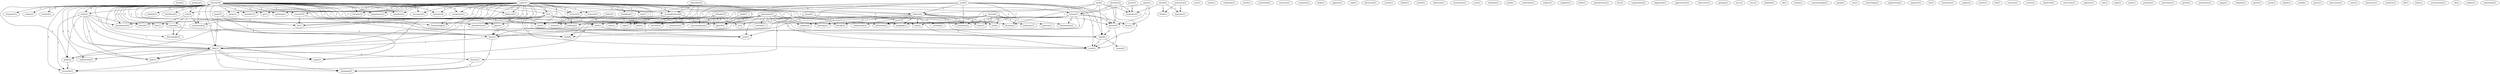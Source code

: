 digraph G {
  detail [ label="detail(1)" ];
  problem [ label="problem(1)" ];
  church [ label="church(18)" ];
  abolish [ label="abolish(1)" ];
  interfered [ label="interfered(1)" ];
  importance [ label="importance(1)" ];
  role [ label="role(3)" ];
  steadfast [ label="steadfast(1)" ];
  response [ label="response(1)" ];
  believe [ label="believe(2)" ];
  movement [ label="movement(2)" ];
  isolate [ label="isolate(1)" ];
  know [ label="know(1)" ];
  wanted [ label="wanted(1)" ];
  mandate [ label="mandate(1)" ];
  go [ label="go(1)" ];
  fare [ label="fare(1)" ];
  started [ label="started(2)" ];
  st [ label="st(3)" ];
  exile [ label="exile(2)" ];
  didn [ label="didn(1)" ];
  refusal [ label="refusal(1)" ];
  point [ label="point(2)" ];
  punishment [ label="punishment(1)" ];
  anything [ label="anything(1)" ];
  head [ label="head(1)" ];
  understood [ label="understood(1)" ];
  believed [ label="believed(1)" ];
  became [ label="became(1)" ];
  make [ label="make(1)" ];
  nothing [ label="nothing(2)" ];
  held [ label="held(1)" ];
  successor [ label="successor(1)" ];
  mile [ label="mile(1)" ];
  member [ label="member(2)" ];
  played [ label="played(1)" ];
  terminology [ label="terminology(2)" ];
  plays [ label="plays(1)" ];
  monophysitism [ label="monophysitism(8)" ];
  intermingle [ label="intermingle(1)" ];
  faith [ label="faith(6)" ];
  century [ label="century(2)" ];
  way [ label="way(1)" ];
  year [ label="year(1)" ];
  reconcile [ label="reconcile(1)" ];
  conspiracy [ label="conspiracy(1)" ];
  council [ label="council(10)" ];
  interference [ label="interference(1)" ];
  time [ label="time(2)" ];
  didn [ label="didn(1)" ];
  th [ label="th(1)" ];
  cmu [ label="cmu(1)" ];
  claim [ label="claim(1)" ];
  confusion [ label="confusion(1)" ];
  email [ label="email(1)" ];
  reiterated [ label="reiterated(1)" ];
  agree [ label="agree(1)" ];
  human [ label="human(1)" ];
  nature [ label="nature(5)" ];
  form [ label="form(1)" ];
  doctrine [ label="doctrine(2)" ];
  maintains [ label="maintains(1)" ];
  research [ label="research(1)" ];
  coptic [ label="coptic(1)" ];
  moment [ label="moment(1)" ];
  declaration [ label="declaration(2)" ];
  alteration [ label="alteration(1)" ];
  end [ label="end(2)" ];
  twinkling [ label="twinkling(1)" ];
  liturgy [ label="liturgy(2)" ];
  mingling [ label="mingling(1)" ];
  eye [ label="eye(1)" ];
  comment [ label="comment(1)" ];
  body [ label="body(1)" ];
  appears [ label="appears(1)" ];
  copt [ label="copt(1)" ];
  cyril [ label="cyril(2)" ];
  divinity [ label="divinity(2)" ];
  humanity [ label="humanity(2)" ];
  called [ label="called(1)" ];
  word [ label="word(1)" ];
  discussed [ label="discussed(1)" ];
  lord [ label="lord(2)" ];
  meant [ label="meant(1)" ];
  follow [ label="follow(1)" ];
  stated [ label="stated(1)" ];
  shenouda [ label="shenouda(1)" ];
  elaboration [ label="elaboration(1)" ];
  newsletter [ label="newsletter(1)" ];
  saw [ label="saw(1)" ];
  tradition [ label="tradition(1)" ];
  mark [ label="mark(1)" ];
  moderator [ label="moderator(1)" ];
  subject [ label="subject(1)" ];
  article [ label="article(2)" ];
  authority [ label="authority(1)" ];
  edu [ label="edu(4)" ];
  theology [ label="theology(1)" ];
  issue [ label="issue(1)" ];
  geneva [ label="geneva(1)" ];
  empire [ label="empire(2)" ];
  explains [ label="explains(1)" ];
  orthodox [ label="orthodox(5)" ];
  re [ label="re(1)" ];
  statement [ label="statement(1)" ];
  heresey [ label="heresey(1)" ];
  misconception [ label="misconception(1)" ];
  note [ label="note(1)" ];
  sign [ label="sign(1)" ];
  hello [ label="hello(1)" ];
  presbyterian [ label="presbyterian(1)" ];
  fact [ label="fact(1)" ];
  compromise [ label="compromise(2)" ];
  happened [ label="happened(1)" ];
  appreciation [ label="appreciation(1)" ];
  christ [ label="christ(2)" ];
  question [ label="question(1)" ];
  think [ label="think(1)" ];
  dioscurus [ label="dioscurus(1)" ];
  apology [ label="apology(1)" ];
  aacc [ label="aacc(1)" ];
  wisc [ label="wisc(1)" ];
  adopted [ label="adopted(1)" ];
  ad [ label="ad(1)" ];
  heresy [ label="heresy(1)" ];
  language [ label="language(2)" ];
  roman [ label="roman(1)" ];
  constantinople [ label="constantinople(1)" ];
  ayoub [ label="ayoub(3)" ];
  erctitan [ label="erctitan(1)" ];
  speak [ label="speak(1)" ];
  son [ label="son(1)" ];
  christology [ label="christology(1)" ];
  engineering [ label="engineering(1)" ];
  emperor [ label="emperor(1)" ];
  bit [ label="bit(1)" ];
  treatment [ label="treatment(1)" ];
  engine [ label="engine(1)" ];
  alexandria [ label="alexandria(5)" ];
  excerpt [ label="excerpt(1)" ];
  center [ label="center(1)" ];
  tell [ label="tell(1)" ];
  reason [ label="reason(1)" ];
  reaction [ label="reaction(1)" ];
  course [ label="course(1)" ];
  sheltered [ label="sheltered(1)" ];
  chalcedon [ label="chalcedon(5)" ];
  university [ label="university(1)" ];
  ephesus [ label="ephesus(1)" ];
  cae [ label="cae(1)" ];
  dept [ label="dept(1)" ];
  term [ label="term(1)" ];
  position [ label="position(1)" ];
  marcianus [ label="marcianus(1)" ];
  greek [ label="greek(1)" ];
  antiochene [ label="antiochene(1)" ];
  egypt [ label="egypt(1)" ];
  ethipoia [ label="ethipoia(1)" ];
  grew [ label="grew(1)" ];
  syria [ label="syria(1)" ];
  writes [ label="writes(1)" ];
  adopt [ label="adopt(1)" ];
  jesus [ label="jesus(2)" ];
  nabil [ label="nabil(3)" ];
  world [ label="world(1)" ];
  byler [ label="byler(2)" ];
  peace [ label="peace(1)" ];
  discussion [ label="discussion(1)" ];
  rome [ label="rome(1)" ];
  nestorius [ label="nestorius(3)" ];
  dioscorus [ label="dioscorus(1)" ];
  madison [ label="madison(1)" ];
  pope [ label="pope(5)" ];
  db [ label="db(1)" ];
  mike [ label="mike(1)" ];
  nestorianism [ label="nestorianism(1)" ];
  clh [ label="clh(1)" ];
  walker [ label="walker(1)" ];
  mentioned [ label="mentioned(1)" ];
  church -> abolish [ label="2" ];
  church -> interfered [ label="1" ];
  church -> importance [ label="1" ];
  church -> role [ label="3" ];
  church -> steadfast [ label="1" ];
  church -> response [ label="1" ];
  church -> believe [ label="1" ];
  church -> movement [ label="2" ];
  church -> isolate [ label="2" ];
  church -> know [ label="1" ];
  church -> wanted [ label="2" ];
  church -> mandate [ label="2" ];
  church -> go [ label="2" ];
  church -> fare [ label="1" ];
  church -> started [ label="2" ];
  church -> st [ label="1" ];
  church -> exile [ label="4" ];
  church -> didn [ label="2" ];
  church -> refusal [ label="2" ];
  church -> point [ label="2" ];
  church -> punishment [ label="2" ];
  church -> anything [ label="1" ];
  church -> head [ label="1" ];
  church -> understood [ label="2" ];
  church -> believed [ label="2" ];
  church -> became [ label="1" ];
  church -> make [ label="2" ];
  church -> nothing [ label="2" ];
  church -> held [ label="1" ];
  church -> successor [ label="1" ];
  church -> mile [ label="2" ];
  church -> member [ label="1" ];
  church -> played [ label="1" ];
  church -> terminology [ label="1" ];
  church -> plays [ label="1" ];
  church -> monophysitism [ label="2" ];
  church -> intermingle [ label="1" ];
  church -> faith [ label="3" ];
  church -> century [ label="2" ];
  church -> way [ label="1" ];
  church -> year [ label="1" ];
  church -> reconcile [ label="2" ];
  church -> conspiracy [ label="2" ];
  church -> council [ label="1" ];
  church -> interference [ label="1" ];
  church -> time [ label="1" ];
  church -> didn [ label="2" ];
  church -> th [ label="2" ];
  agree -> human [ label="1" ];
  agree -> nature [ label="1" ];
  agree -> form [ label="1" ];
  doctrine -> human [ label="1" ];
  doctrine -> nature [ label="1" ];
  doctrine -> maintains [ label="1" ];
  coptic -> human [ label="1" ];
  coptic -> moment [ label="1" ];
  coptic -> importance [ label="1" ];
  coptic -> role [ label="1" ];
  coptic -> steadfast [ label="1" ];
  coptic -> declaration [ label="2" ];
  coptic -> believe [ label="2" ];
  coptic -> movement [ label="1" ];
  coptic -> know [ label="1" ];
  coptic -> alteration [ label="1" ];
  coptic -> mandate [ label="2" ];
  coptic -> go [ label="2" ];
  coptic -> st [ label="1" ];
  coptic -> exile [ label="2" ];
  coptic -> didn [ label="2" ];
  coptic -> refusal [ label="2" ];
  coptic -> point [ label="2" ];
  coptic -> punishment [ label="2" ];
  coptic -> anything [ label="1" ];
  coptic -> believed [ label="2" ];
  coptic -> end [ label="2" ];
  coptic -> twinkling [ label="1" ];
  coptic -> became [ label="1" ];
  coptic -> make [ label="2" ];
  coptic -> successor [ label="1" ];
  coptic -> mile [ label="2" ];
  coptic -> liturgy [ label="2" ];
  coptic -> member [ label="1" ];
  coptic -> played [ label="1" ];
  coptic -> terminology [ label="1" ];
  coptic -> monophysitism [ label="2" ];
  coptic -> faith [ label="4" ];
  coptic -> century [ label="2" ];
  coptic -> way [ label="1" ];
  coptic -> mingling [ label="1" ];
  coptic -> reconcile [ label="2" ];
  coptic -> eye [ label="1" ];
  coptic -> conspiracy [ label="2" ];
  coptic -> council [ label="1" ];
  coptic -> didn [ label="2" ];
  coptic -> th [ label="2" ];
  human -> declaration [ label="1" ];
  human -> nature [ label="2" ];
  human -> form [ label="2" ];
  human -> alteration [ label="1" ];
  human -> end [ label="1" ];
  human -> liturgy [ label="1" ];
  human -> faith [ label="1" ];
  human -> mingling [ label="1" ];
  role -> movement [ label="2" ];
  role -> fare [ label="1" ];
  role -> started [ label="1" ];
  role -> intermingle [ label="1" ];
  cyril -> believe [ label="1" ];
  cyril -> nature [ label="1" ];
  cyril -> divinity [ label="1" ];
  cyril -> humanity [ label="1" ];
  cyril -> head [ label="1" ];
  cyril -> called [ label="1" ];
  cyril -> nothing [ label="1" ];
  cyril -> held [ label="1" ];
  cyril -> year [ label="1" ];
  cyril -> time [ label="1" ];
  cyril -> word [ label="1" ];
  lord -> believe [ label="1" ];
  lord -> divinity [ label="1" ];
  lord -> humanity [ label="1" ];
  lord -> called [ label="1" ];
  lord -> maintains [ label="1" ];
  lord -> word [ label="1" ];
  believe -> nature [ label="1" ];
  believe -> alteration [ label="1" ];
  believe -> divinity [ label="1" ];
  believe -> humanity [ label="1" ];
  believe -> elaboration [ label="1" ];
  believe -> called [ label="1" ];
  believe -> end [ label="1" ];
  believe -> liturgy [ label="1" ];
  believe -> faith [ label="1" ];
  believe -> mingling [ label="1" ];
  believe -> word [ label="1" ];
  nature -> called [ label="2" ];
  nature -> word [ label="2" ];
  article -> authority [ label="1" ];
  article -> edu [ label="1" ];
  article -> theology [ label="1" ];
  article -> issue [ label="1" ];
  article -> geneva [ label="1" ];
  article -> empire [ label="1" ];
  article -> played [ label="1" ];
  orthodox -> re [ label="1" ];
  orthodox -> held [ label="1" ];
  orthodox -> statement [ label="2" ];
  orthodox -> heresey [ label="2" ];
  orthodox -> plays [ label="1" ];
  orthodox -> misconception [ label="1" ];
  orthodox -> note [ label="2" ];
  orthodox -> sign [ label="2" ];
  christ -> question [ label="1" ];
  christ -> maintains [ label="1" ];
  christ -> think [ label="1" ];
  started -> intermingle [ label="1" ];
  started -> faith [ label="1" ];
  st -> divinity [ label="1" ];
  st -> humanity [ label="1" ];
  st -> head [ label="1" ];
  st -> called [ label="1" ];
  st -> nothing [ label="2" ];
  st -> held [ label="1" ];
  st -> terminology [ label="1" ];
  st -> year [ label="1" ];
  st -> interference [ label="1" ];
  st -> time [ label="1" ];
  st -> word [ label="1" ];
  exile -> didn [ label="1" ];
  exile -> refusal [ label="1" ];
  exile -> point [ label="1" ];
  exile -> punishment [ label="1" ];
  exile -> make [ label="1" ];
  exile -> mile [ label="1" ];
  exile -> reconcile [ label="1" ];
  exile -> didn [ label="1" ];
  didn -> point [ label="1" ];
  didn -> understood [ label="1" ];
  didn -> make [ label="1" ];
  didn -> heresy [ label="1" ];
  didn -> mile [ label="1" ];
  didn -> reconcile [ label="1" ];
  didn -> language [ label="1" ];
  ayoub -> edu [ label="2" ];
  ayoub -> erctitan [ label="2" ];
  ayoub -> re [ label="1" ];
  ayoub -> misconception [ label="1" ];
  point -> reconcile [ label="1" ];
  alexandria -> head [ label="2" ];
  alexandria -> theology [ label="1" ];
  alexandria -> called [ label="1" ];
  alexandria -> issue [ label="1" ];
  alexandria -> nothing [ label="3" ];
  alexandria -> held [ label="2" ];
  alexandria -> empire [ label="1" ];
  alexandria -> played [ label="1" ];
  alexandria -> year [ label="2" ];
  alexandria -> interference [ label="1" ];
  alexandria -> time [ label="2" ];
  alexandria -> excerpt [ label="1" ];
  alexandria -> word [ label="1" ];
  called -> reason [ label="2" ];
  called -> word [ label="1" ];
  believed -> way [ label="1" ];
  chalcedon -> heresy [ label="1" ];
  chalcedon -> monophysitism [ label="2" ];
  chalcedon -> century [ label="1" ];
  chalcedon -> way [ label="1" ];
  chalcedon -> th [ label="1" ];
  nothing -> time [ label="1" ];
  held -> year [ label="1" ];
  held -> time [ label="1" ];
  heresy -> language [ label="1" ];
  monophysitism -> misconception [ label="1" ];
  monophysitism -> way [ label="1" ];
  monophysitism -> note [ label="1" ];
  monophysitism -> writes [ label="1" ];
  monophysitism -> sign [ label="1" ];
  jesus -> maintains [ label="1" ];
  nabil -> misconception [ label="1" ];
  byler -> writes [ label="1" ];
  nestorius -> question [ label="1" ];
  nestorius -> think [ label="1" ];
  council -> time [ label="1" ];
  council -> th [ label="1" ];
  pope -> time [ label="1" ];
  pope -> didn [ label="1" ];
  pope -> th [ label="1" ];
  time -> didn [ label="1" ];
  time -> language [ label="1" ];
  didn -> language [ label="1" ];
}
